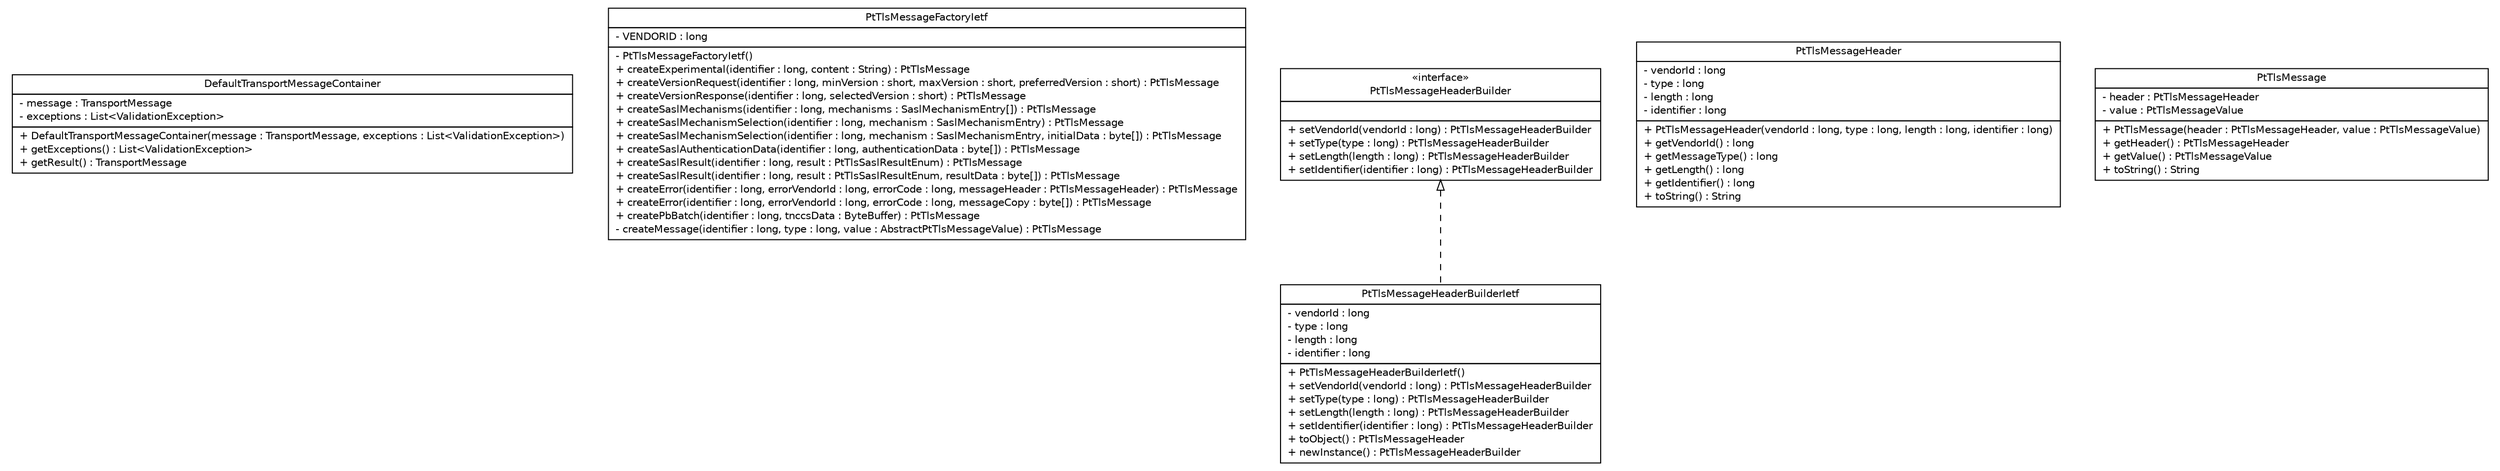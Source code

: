 #!/usr/local/bin/dot
#
# Class diagram 
# Generated by UMLGraph version R5_6 (http://www.umlgraph.org/)
#

digraph G {
	edge [fontname="Helvetica",fontsize=10,labelfontname="Helvetica",labelfontsize=10];
	node [fontname="Helvetica",fontsize=10,shape=plaintext];
	nodesep=0.25;
	ranksep=0.5;
	// org.ietf.nea.pt.message.DefaultTransportMessageContainer
	c10533 [label=<<table title="org.ietf.nea.pt.message.DefaultTransportMessageContainer" border="0" cellborder="1" cellspacing="0" cellpadding="2" port="p" href="./DefaultTransportMessageContainer.html">
		<tr><td><table border="0" cellspacing="0" cellpadding="1">
<tr><td align="center" balign="center"> DefaultTransportMessageContainer </td></tr>
		</table></td></tr>
		<tr><td><table border="0" cellspacing="0" cellpadding="1">
<tr><td align="left" balign="left"> - message : TransportMessage </td></tr>
<tr><td align="left" balign="left"> - exceptions : List&lt;ValidationException&gt; </td></tr>
		</table></td></tr>
		<tr><td><table border="0" cellspacing="0" cellpadding="1">
<tr><td align="left" balign="left"> + DefaultTransportMessageContainer(message : TransportMessage, exceptions : List&lt;ValidationException&gt;) </td></tr>
<tr><td align="left" balign="left"> + getExceptions() : List&lt;ValidationException&gt; </td></tr>
<tr><td align="left" balign="left"> + getResult() : TransportMessage </td></tr>
		</table></td></tr>
		</table>>, URL="./DefaultTransportMessageContainer.html", fontname="Helvetica", fontcolor="black", fontsize=10.0];
	// org.ietf.nea.pt.message.PtTlsMessageFactoryIetf
	c10534 [label=<<table title="org.ietf.nea.pt.message.PtTlsMessageFactoryIetf" border="0" cellborder="1" cellspacing="0" cellpadding="2" port="p" href="./PtTlsMessageFactoryIetf.html">
		<tr><td><table border="0" cellspacing="0" cellpadding="1">
<tr><td align="center" balign="center"> PtTlsMessageFactoryIetf </td></tr>
		</table></td></tr>
		<tr><td><table border="0" cellspacing="0" cellpadding="1">
<tr><td align="left" balign="left"> - VENDORID : long </td></tr>
		</table></td></tr>
		<tr><td><table border="0" cellspacing="0" cellpadding="1">
<tr><td align="left" balign="left"> - PtTlsMessageFactoryIetf() </td></tr>
<tr><td align="left" balign="left"> + createExperimental(identifier : long, content : String) : PtTlsMessage </td></tr>
<tr><td align="left" balign="left"> + createVersionRequest(identifier : long, minVersion : short, maxVersion : short, preferredVersion : short) : PtTlsMessage </td></tr>
<tr><td align="left" balign="left"> + createVersionResponse(identifier : long, selectedVersion : short) : PtTlsMessage </td></tr>
<tr><td align="left" balign="left"> + createSaslMechanisms(identifier : long, mechanisms : SaslMechanismEntry[]) : PtTlsMessage </td></tr>
<tr><td align="left" balign="left"> + createSaslMechanismSelection(identifier : long, mechanism : SaslMechanismEntry) : PtTlsMessage </td></tr>
<tr><td align="left" balign="left"> + createSaslMechanismSelection(identifier : long, mechanism : SaslMechanismEntry, initialData : byte[]) : PtTlsMessage </td></tr>
<tr><td align="left" balign="left"> + createSaslAuthenticationData(identifier : long, authenticationData : byte[]) : PtTlsMessage </td></tr>
<tr><td align="left" balign="left"> + createSaslResult(identifier : long, result : PtTlsSaslResultEnum) : PtTlsMessage </td></tr>
<tr><td align="left" balign="left"> + createSaslResult(identifier : long, result : PtTlsSaslResultEnum, resultData : byte[]) : PtTlsMessage </td></tr>
<tr><td align="left" balign="left"> + createError(identifier : long, errorVendorId : long, errorCode : long, messageHeader : PtTlsMessageHeader) : PtTlsMessage </td></tr>
<tr><td align="left" balign="left"> + createError(identifier : long, errorVendorId : long, errorCode : long, messageCopy : byte[]) : PtTlsMessage </td></tr>
<tr><td align="left" balign="left"> + createPbBatch(identifier : long, tnccsData : ByteBuffer) : PtTlsMessage </td></tr>
<tr><td align="left" balign="left"> - createMessage(identifier : long, type : long, value : AbstractPtTlsMessageValue) : PtTlsMessage </td></tr>
		</table></td></tr>
		</table>>, URL="./PtTlsMessageFactoryIetf.html", fontname="Helvetica", fontcolor="black", fontsize=10.0];
	// org.ietf.nea.pt.message.PtTlsMessageHeaderBuilder
	c10535 [label=<<table title="org.ietf.nea.pt.message.PtTlsMessageHeaderBuilder" border="0" cellborder="1" cellspacing="0" cellpadding="2" port="p" href="./PtTlsMessageHeaderBuilder.html">
		<tr><td><table border="0" cellspacing="0" cellpadding="1">
<tr><td align="center" balign="center"> &#171;interface&#187; </td></tr>
<tr><td align="center" balign="center"> PtTlsMessageHeaderBuilder </td></tr>
		</table></td></tr>
		<tr><td><table border="0" cellspacing="0" cellpadding="1">
<tr><td align="left" balign="left">  </td></tr>
		</table></td></tr>
		<tr><td><table border="0" cellspacing="0" cellpadding="1">
<tr><td align="left" balign="left"> + setVendorId(vendorId : long) : PtTlsMessageHeaderBuilder </td></tr>
<tr><td align="left" balign="left"> + setType(type : long) : PtTlsMessageHeaderBuilder </td></tr>
<tr><td align="left" balign="left"> + setLength(length : long) : PtTlsMessageHeaderBuilder </td></tr>
<tr><td align="left" balign="left"> + setIdentifier(identifier : long) : PtTlsMessageHeaderBuilder </td></tr>
		</table></td></tr>
		</table>>, URL="./PtTlsMessageHeaderBuilder.html", fontname="Helvetica", fontcolor="black", fontsize=10.0];
	// org.ietf.nea.pt.message.PtTlsMessageHeader
	c10536 [label=<<table title="org.ietf.nea.pt.message.PtTlsMessageHeader" border="0" cellborder="1" cellspacing="0" cellpadding="2" port="p" href="./PtTlsMessageHeader.html">
		<tr><td><table border="0" cellspacing="0" cellpadding="1">
<tr><td align="center" balign="center"> PtTlsMessageHeader </td></tr>
		</table></td></tr>
		<tr><td><table border="0" cellspacing="0" cellpadding="1">
<tr><td align="left" balign="left"> - vendorId : long </td></tr>
<tr><td align="left" balign="left"> - type : long </td></tr>
<tr><td align="left" balign="left"> - length : long </td></tr>
<tr><td align="left" balign="left"> - identifier : long </td></tr>
		</table></td></tr>
		<tr><td><table border="0" cellspacing="0" cellpadding="1">
<tr><td align="left" balign="left"> + PtTlsMessageHeader(vendorId : long, type : long, length : long, identifier : long) </td></tr>
<tr><td align="left" balign="left"> + getVendorId() : long </td></tr>
<tr><td align="left" balign="left"> + getMessageType() : long </td></tr>
<tr><td align="left" balign="left"> + getLength() : long </td></tr>
<tr><td align="left" balign="left"> + getIdentifier() : long </td></tr>
<tr><td align="left" balign="left"> + toString() : String </td></tr>
		</table></td></tr>
		</table>>, URL="./PtTlsMessageHeader.html", fontname="Helvetica", fontcolor="black", fontsize=10.0];
	// org.ietf.nea.pt.message.PtTlsMessage
	c10537 [label=<<table title="org.ietf.nea.pt.message.PtTlsMessage" border="0" cellborder="1" cellspacing="0" cellpadding="2" port="p" href="./PtTlsMessage.html">
		<tr><td><table border="0" cellspacing="0" cellpadding="1">
<tr><td align="center" balign="center"> PtTlsMessage </td></tr>
		</table></td></tr>
		<tr><td><table border="0" cellspacing="0" cellpadding="1">
<tr><td align="left" balign="left"> - header : PtTlsMessageHeader </td></tr>
<tr><td align="left" balign="left"> - value : PtTlsMessageValue </td></tr>
		</table></td></tr>
		<tr><td><table border="0" cellspacing="0" cellpadding="1">
<tr><td align="left" balign="left"> + PtTlsMessage(header : PtTlsMessageHeader, value : PtTlsMessageValue) </td></tr>
<tr><td align="left" balign="left"> + getHeader() : PtTlsMessageHeader </td></tr>
<tr><td align="left" balign="left"> + getValue() : PtTlsMessageValue </td></tr>
<tr><td align="left" balign="left"> + toString() : String </td></tr>
		</table></td></tr>
		</table>>, URL="./PtTlsMessage.html", fontname="Helvetica", fontcolor="black", fontsize=10.0];
	// org.ietf.nea.pt.message.PtTlsMessageHeaderBuilderIetf
	c10538 [label=<<table title="org.ietf.nea.pt.message.PtTlsMessageHeaderBuilderIetf" border="0" cellborder="1" cellspacing="0" cellpadding="2" port="p" href="./PtTlsMessageHeaderBuilderIetf.html">
		<tr><td><table border="0" cellspacing="0" cellpadding="1">
<tr><td align="center" balign="center"> PtTlsMessageHeaderBuilderIetf </td></tr>
		</table></td></tr>
		<tr><td><table border="0" cellspacing="0" cellpadding="1">
<tr><td align="left" balign="left"> - vendorId : long </td></tr>
<tr><td align="left" balign="left"> - type : long </td></tr>
<tr><td align="left" balign="left"> - length : long </td></tr>
<tr><td align="left" balign="left"> - identifier : long </td></tr>
		</table></td></tr>
		<tr><td><table border="0" cellspacing="0" cellpadding="1">
<tr><td align="left" balign="left"> + PtTlsMessageHeaderBuilderIetf() </td></tr>
<tr><td align="left" balign="left"> + setVendorId(vendorId : long) : PtTlsMessageHeaderBuilder </td></tr>
<tr><td align="left" balign="left"> + setType(type : long) : PtTlsMessageHeaderBuilder </td></tr>
<tr><td align="left" balign="left"> + setLength(length : long) : PtTlsMessageHeaderBuilder </td></tr>
<tr><td align="left" balign="left"> + setIdentifier(identifier : long) : PtTlsMessageHeaderBuilder </td></tr>
<tr><td align="left" balign="left"> + toObject() : PtTlsMessageHeader </td></tr>
<tr><td align="left" balign="left"> + newInstance() : PtTlsMessageHeaderBuilder </td></tr>
		</table></td></tr>
		</table>>, URL="./PtTlsMessageHeaderBuilderIetf.html", fontname="Helvetica", fontcolor="black", fontsize=10.0];
	//org.ietf.nea.pt.message.PtTlsMessageHeaderBuilderIetf implements org.ietf.nea.pt.message.PtTlsMessageHeaderBuilder
	c10535:p -> c10538:p [dir=back,arrowtail=empty,style=dashed];
}


